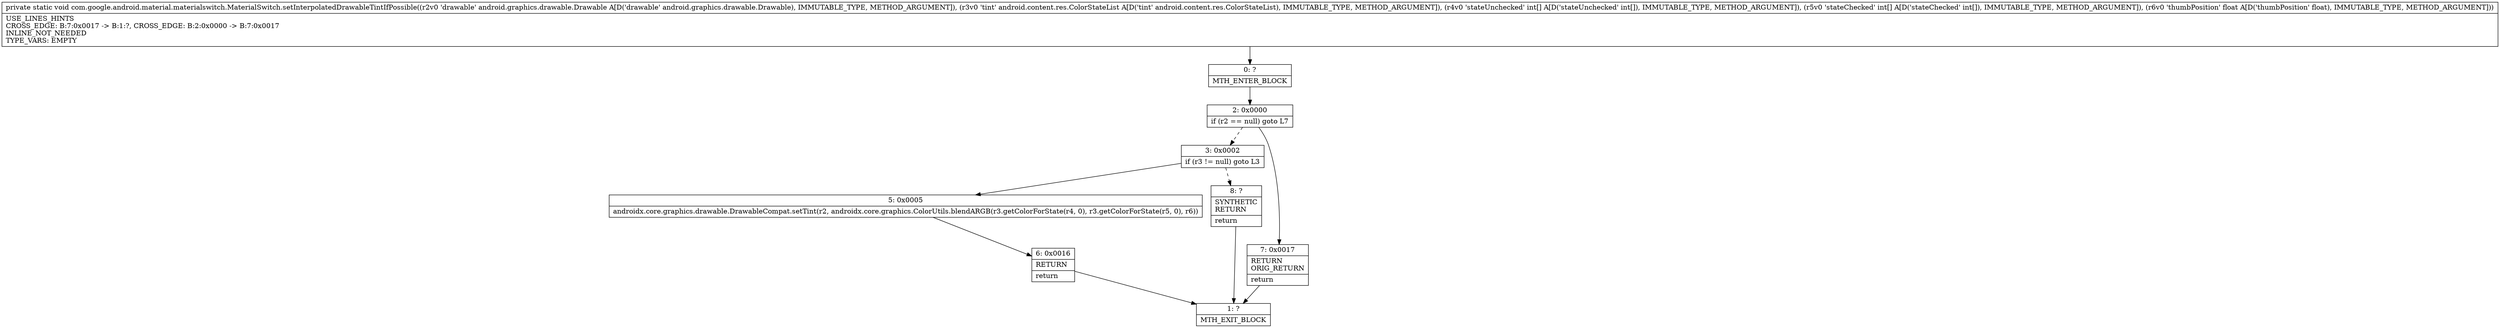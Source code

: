 digraph "CFG forcom.google.android.material.materialswitch.MaterialSwitch.setInterpolatedDrawableTintIfPossible(Landroid\/graphics\/drawable\/Drawable;Landroid\/content\/res\/ColorStateList;[I[IF)V" {
Node_0 [shape=record,label="{0\:\ ?|MTH_ENTER_BLOCK\l}"];
Node_2 [shape=record,label="{2\:\ 0x0000|if (r2 == null) goto L7\l}"];
Node_3 [shape=record,label="{3\:\ 0x0002|if (r3 != null) goto L3\l}"];
Node_5 [shape=record,label="{5\:\ 0x0005|androidx.core.graphics.drawable.DrawableCompat.setTint(r2, androidx.core.graphics.ColorUtils.blendARGB(r3.getColorForState(r4, 0), r3.getColorForState(r5, 0), r6))\l}"];
Node_6 [shape=record,label="{6\:\ 0x0016|RETURN\l|return\l}"];
Node_1 [shape=record,label="{1\:\ ?|MTH_EXIT_BLOCK\l}"];
Node_8 [shape=record,label="{8\:\ ?|SYNTHETIC\lRETURN\l|return\l}"];
Node_7 [shape=record,label="{7\:\ 0x0017|RETURN\lORIG_RETURN\l|return\l}"];
MethodNode[shape=record,label="{private static void com.google.android.material.materialswitch.MaterialSwitch.setInterpolatedDrawableTintIfPossible((r2v0 'drawable' android.graphics.drawable.Drawable A[D('drawable' android.graphics.drawable.Drawable), IMMUTABLE_TYPE, METHOD_ARGUMENT]), (r3v0 'tint' android.content.res.ColorStateList A[D('tint' android.content.res.ColorStateList), IMMUTABLE_TYPE, METHOD_ARGUMENT]), (r4v0 'stateUnchecked' int[] A[D('stateUnchecked' int[]), IMMUTABLE_TYPE, METHOD_ARGUMENT]), (r5v0 'stateChecked' int[] A[D('stateChecked' int[]), IMMUTABLE_TYPE, METHOD_ARGUMENT]), (r6v0 'thumbPosition' float A[D('thumbPosition' float), IMMUTABLE_TYPE, METHOD_ARGUMENT]))  | USE_LINES_HINTS\lCROSS_EDGE: B:7:0x0017 \-\> B:1:?, CROSS_EDGE: B:2:0x0000 \-\> B:7:0x0017\lINLINE_NOT_NEEDED\lTYPE_VARS: EMPTY\l}"];
MethodNode -> Node_0;Node_0 -> Node_2;
Node_2 -> Node_3[style=dashed];
Node_2 -> Node_7;
Node_3 -> Node_5;
Node_3 -> Node_8[style=dashed];
Node_5 -> Node_6;
Node_6 -> Node_1;
Node_8 -> Node_1;
Node_7 -> Node_1;
}

